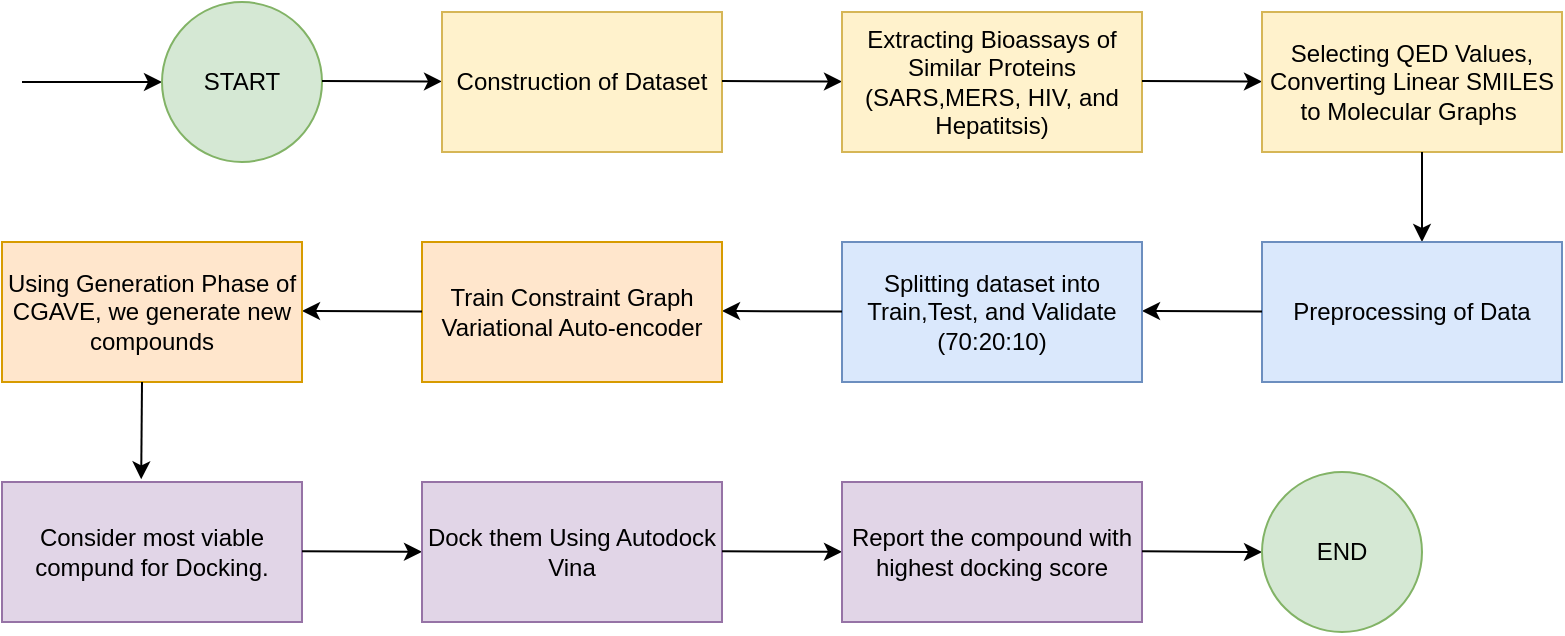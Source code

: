 <mxfile version="17.3.0" type="github"><diagram id="2X33R7ICIm8mBibAhngs" name="Page-1"><mxGraphModel dx="809" dy="520" grid="1" gridSize="10" guides="1" tooltips="1" connect="1" arrows="1" fold="1" page="1" pageScale="1" pageWidth="850" pageHeight="1100" math="0" shadow="0"><root><mxCell id="0"/><mxCell id="1" parent="0"/><mxCell id="jg7yon2sFbgHuoCd9lKS-1" value="" style="endArrow=classic;html=1;rounded=0;" edge="1" parent="1"><mxGeometry width="50" height="50" relative="1" as="geometry"><mxPoint x="40" y="80" as="sourcePoint"/><mxPoint x="110" y="80" as="targetPoint"/></mxGeometry></mxCell><mxCell id="jg7yon2sFbgHuoCd9lKS-2" value="START" style="ellipse;whiteSpace=wrap;html=1;aspect=fixed;fillColor=#d5e8d4;strokeColor=#82b366;" vertex="1" parent="1"><mxGeometry x="110" y="40" width="80" height="80" as="geometry"/></mxCell><mxCell id="jg7yon2sFbgHuoCd9lKS-3" value="" style="endArrow=classic;html=1;rounded=0;" edge="1" parent="1" target="jg7yon2sFbgHuoCd9lKS-4"><mxGeometry width="50" height="50" relative="1" as="geometry"><mxPoint x="190" y="79.5" as="sourcePoint"/><mxPoint x="260" y="79.5" as="targetPoint"/></mxGeometry></mxCell><mxCell id="jg7yon2sFbgHuoCd9lKS-4" value="Construction of Dataset" style="rounded=0;whiteSpace=wrap;html=1;fillColor=#fff2cc;strokeColor=#d6b656;" vertex="1" parent="1"><mxGeometry x="250" y="45" width="140" height="70" as="geometry"/></mxCell><mxCell id="jg7yon2sFbgHuoCd9lKS-5" value="" style="endArrow=classic;html=1;rounded=0;" edge="1" parent="1"><mxGeometry width="50" height="50" relative="1" as="geometry"><mxPoint x="390" y="79.5" as="sourcePoint"/><mxPoint x="450" y="79.75" as="targetPoint"/></mxGeometry></mxCell><mxCell id="jg7yon2sFbgHuoCd9lKS-6" value="Extracting Bioassays of Similar Proteins (SARS,MERS, HIV, and Hepatitsis)" style="rounded=0;whiteSpace=wrap;html=1;fillColor=#fff2cc;strokeColor=#d6b656;" vertex="1" parent="1"><mxGeometry x="450" y="45" width="150" height="70" as="geometry"/></mxCell><mxCell id="jg7yon2sFbgHuoCd9lKS-7" value="" style="endArrow=classic;html=1;rounded=0;" edge="1" parent="1"><mxGeometry width="50" height="50" relative="1" as="geometry"><mxPoint x="600" y="79.5" as="sourcePoint"/><mxPoint x="660" y="79.75" as="targetPoint"/></mxGeometry></mxCell><mxCell id="jg7yon2sFbgHuoCd9lKS-10" value="Selecting QED Values, Converting Linear SMILES to Molecular Graphs&amp;nbsp;" style="rounded=0;whiteSpace=wrap;html=1;fillColor=#fff2cc;strokeColor=#d6b656;" vertex="1" parent="1"><mxGeometry x="660" y="45" width="150" height="70" as="geometry"/></mxCell><mxCell id="jg7yon2sFbgHuoCd9lKS-11" value="" style="endArrow=classic;html=1;rounded=0;" edge="1" parent="1"><mxGeometry width="50" height="50" relative="1" as="geometry"><mxPoint x="740" y="115" as="sourcePoint"/><mxPoint x="740" y="160" as="targetPoint"/></mxGeometry></mxCell><mxCell id="jg7yon2sFbgHuoCd9lKS-12" value="Preprocessing of Data" style="rounded=0;whiteSpace=wrap;html=1;fillColor=#dae8fc;strokeColor=#6c8ebf;" vertex="1" parent="1"><mxGeometry x="660" y="160" width="150" height="70" as="geometry"/></mxCell><mxCell id="jg7yon2sFbgHuoCd9lKS-13" value="" style="endArrow=classic;html=1;rounded=0;" edge="1" parent="1"><mxGeometry width="50" height="50" relative="1" as="geometry"><mxPoint x="660" y="194.75" as="sourcePoint"/><mxPoint x="600" y="194.5" as="targetPoint"/></mxGeometry></mxCell><mxCell id="jg7yon2sFbgHuoCd9lKS-14" value="Splitting dataset into Train,Test, and Validate (70:20:10)" style="rounded=0;whiteSpace=wrap;html=1;fillColor=#dae8fc;strokeColor=#6c8ebf;" vertex="1" parent="1"><mxGeometry x="450" y="160" width="150" height="70" as="geometry"/></mxCell><mxCell id="jg7yon2sFbgHuoCd9lKS-15" value="" style="endArrow=classic;html=1;rounded=0;" edge="1" parent="1"><mxGeometry width="50" height="50" relative="1" as="geometry"><mxPoint x="450" y="194.75" as="sourcePoint"/><mxPoint x="390" y="194.5" as="targetPoint"/></mxGeometry></mxCell><mxCell id="jg7yon2sFbgHuoCd9lKS-16" value="Train Constraint Graph Variational Auto-encoder" style="rounded=0;whiteSpace=wrap;html=1;fillColor=#ffe6cc;strokeColor=#d79b00;" vertex="1" parent="1"><mxGeometry x="240" y="160" width="150" height="70" as="geometry"/></mxCell><mxCell id="jg7yon2sFbgHuoCd9lKS-17" value="" style="endArrow=classic;html=1;rounded=0;" edge="1" parent="1"><mxGeometry width="50" height="50" relative="1" as="geometry"><mxPoint x="240" y="194.75" as="sourcePoint"/><mxPoint x="180" y="194.5" as="targetPoint"/></mxGeometry></mxCell><mxCell id="jg7yon2sFbgHuoCd9lKS-18" value="Using Generation Phase of CGAVE, we generate new compounds" style="rounded=0;whiteSpace=wrap;html=1;fillColor=#ffe6cc;strokeColor=#d79b00;" vertex="1" parent="1"><mxGeometry x="30" y="160" width="150" height="70" as="geometry"/></mxCell><mxCell id="jg7yon2sFbgHuoCd9lKS-19" value="" style="endArrow=classic;html=1;rounded=0;entryX=0.464;entryY=-0.019;entryDx=0;entryDy=0;entryPerimeter=0;" edge="1" parent="1" target="jg7yon2sFbgHuoCd9lKS-20"><mxGeometry width="50" height="50" relative="1" as="geometry"><mxPoint x="100" y="230" as="sourcePoint"/><mxPoint x="100" y="275" as="targetPoint"/></mxGeometry></mxCell><mxCell id="jg7yon2sFbgHuoCd9lKS-20" value="Consider most viable compund for Docking." style="rounded=0;whiteSpace=wrap;html=1;fillColor=#e1d5e7;strokeColor=#9673a6;" vertex="1" parent="1"><mxGeometry x="30" y="280" width="150" height="70" as="geometry"/></mxCell><mxCell id="jg7yon2sFbgHuoCd9lKS-21" value="" style="endArrow=classic;html=1;rounded=0;" edge="1" parent="1"><mxGeometry width="50" height="50" relative="1" as="geometry"><mxPoint x="180" y="314.67" as="sourcePoint"/><mxPoint x="240" y="314.901" as="targetPoint"/></mxGeometry></mxCell><mxCell id="jg7yon2sFbgHuoCd9lKS-22" value="Dock them Using Autodock Vina" style="rounded=0;whiteSpace=wrap;html=1;fillColor=#e1d5e7;strokeColor=#9673a6;" vertex="1" parent="1"><mxGeometry x="240" y="280" width="150" height="70" as="geometry"/></mxCell><mxCell id="jg7yon2sFbgHuoCd9lKS-23" value="" style="endArrow=classic;html=1;rounded=0;" edge="1" parent="1"><mxGeometry width="50" height="50" relative="1" as="geometry"><mxPoint x="390" y="314.67" as="sourcePoint"/><mxPoint x="450" y="314.901" as="targetPoint"/></mxGeometry></mxCell><mxCell id="jg7yon2sFbgHuoCd9lKS-24" value="Report the compound with highest docking score" style="rounded=0;whiteSpace=wrap;html=1;fillColor=#e1d5e7;strokeColor=#9673a6;" vertex="1" parent="1"><mxGeometry x="450" y="280" width="150" height="70" as="geometry"/></mxCell><mxCell id="jg7yon2sFbgHuoCd9lKS-25" value="" style="endArrow=classic;html=1;rounded=0;" edge="1" parent="1" target="jg7yon2sFbgHuoCd9lKS-26"><mxGeometry width="50" height="50" relative="1" as="geometry"><mxPoint x="600" y="314.67" as="sourcePoint"/><mxPoint x="660" y="314.901" as="targetPoint"/></mxGeometry></mxCell><mxCell id="jg7yon2sFbgHuoCd9lKS-26" value="END" style="ellipse;whiteSpace=wrap;html=1;aspect=fixed;fillColor=#d5e8d4;strokeColor=#82b366;" vertex="1" parent="1"><mxGeometry x="660" y="275.001" width="80" height="80" as="geometry"/></mxCell></root></mxGraphModel></diagram></mxfile>